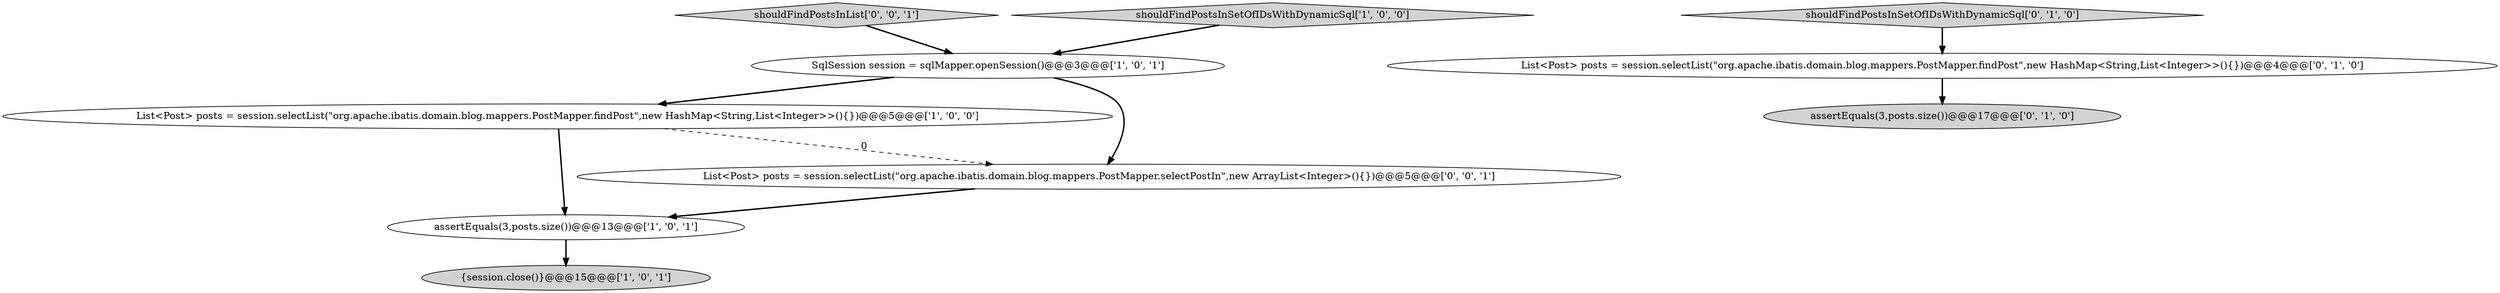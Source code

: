 digraph {
8 [style = filled, label = "shouldFindPostsInList['0', '0', '1']", fillcolor = lightgray, shape = diamond image = "AAA0AAABBB3BBB"];
7 [style = filled, label = "List<Post> posts = session.selectList(\"org.apache.ibatis.domain.blog.mappers.PostMapper.findPost\",new HashMap<String,List<Integer>>(){})@@@4@@@['0', '1', '0']", fillcolor = white, shape = ellipse image = "AAA0AAABBB2BBB"];
0 [style = filled, label = "List<Post> posts = session.selectList(\"org.apache.ibatis.domain.blog.mappers.PostMapper.findPost\",new HashMap<String,List<Integer>>(){})@@@5@@@['1', '0', '0']", fillcolor = white, shape = ellipse image = "AAA0AAABBB1BBB"];
6 [style = filled, label = "assertEquals(3,posts.size())@@@17@@@['0', '1', '0']", fillcolor = lightgray, shape = ellipse image = "AAA0AAABBB2BBB"];
1 [style = filled, label = "assertEquals(3,posts.size())@@@13@@@['1', '0', '1']", fillcolor = white, shape = ellipse image = "AAA0AAABBB1BBB"];
3 [style = filled, label = "SqlSession session = sqlMapper.openSession()@@@3@@@['1', '0', '1']", fillcolor = white, shape = ellipse image = "AAA0AAABBB1BBB"];
9 [style = filled, label = "List<Post> posts = session.selectList(\"org.apache.ibatis.domain.blog.mappers.PostMapper.selectPostIn\",new ArrayList<Integer>(){})@@@5@@@['0', '0', '1']", fillcolor = white, shape = ellipse image = "AAA0AAABBB3BBB"];
4 [style = filled, label = "shouldFindPostsInSetOfIDsWithDynamicSql['1', '0', '0']", fillcolor = lightgray, shape = diamond image = "AAA0AAABBB1BBB"];
2 [style = filled, label = "{session.close()}@@@15@@@['1', '0', '1']", fillcolor = lightgray, shape = ellipse image = "AAA0AAABBB1BBB"];
5 [style = filled, label = "shouldFindPostsInSetOfIDsWithDynamicSql['0', '1', '0']", fillcolor = lightgray, shape = diamond image = "AAA0AAABBB2BBB"];
3->9 [style = bold, label=""];
5->7 [style = bold, label=""];
4->3 [style = bold, label=""];
1->2 [style = bold, label=""];
0->9 [style = dashed, label="0"];
9->1 [style = bold, label=""];
0->1 [style = bold, label=""];
3->0 [style = bold, label=""];
7->6 [style = bold, label=""];
8->3 [style = bold, label=""];
}
